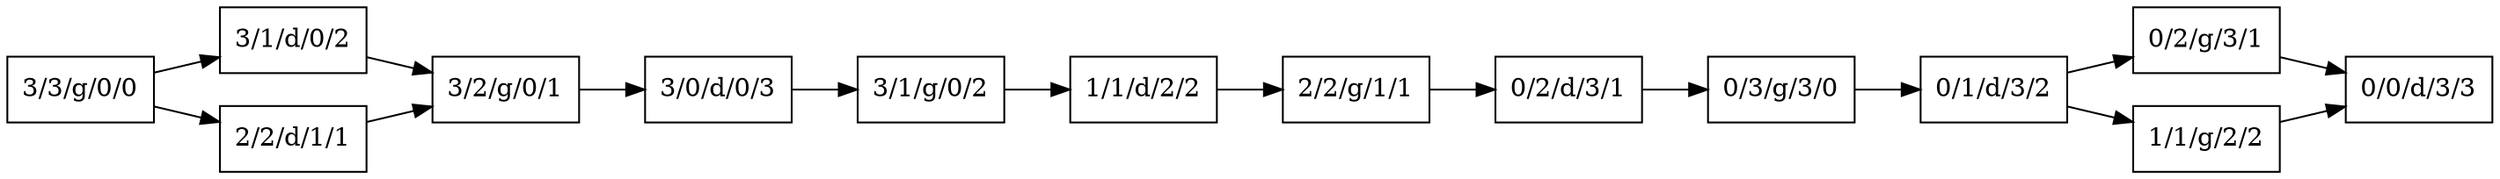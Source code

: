 digraph G
{
rankdir = "LR";

node [shape = "box"];

"3/3/g/0/0"
"3/1/d/0/2"
"3/2/g/0/1"
"3/0/d/0/3"
"3/1/g/0/2"
"1/1/d/2/2"
"2/2/g/1/1"
"0/2/d/3/1"
"0/3/g/3/0"
"0/1/d/3/2"
"0/2/g/3/1"
"0/0/d/3/3"

"1/1/g/2/2"
"2/2/d/1/1"

"3/3/g/0/0" -> "3/1/d/0/2"
"3/1/d/0/2" -> "3/2/g/0/1"
"3/2/g/0/1" -> "3/0/d/0/3"
"3/0/d/0/3" -> "3/1/g/0/2"
"3/1/g/0/2" -> "1/1/d/2/2"
"1/1/d/2/2" -> "2/2/g/1/1"
"2/2/g/1/1" -> "0/2/d/3/1"
"0/2/d/3/1" -> "0/3/g/3/0"
"0/3/g/3/0" -> "0/1/d/3/2"
"0/1/d/3/2" -> "0/2/g/3/1"
"0/2/g/3/1" -> "0/0/d/3/3"

"0/1/d/3/2" -> "1/1/g/2/2"
"1/1/g/2/2" -> "0/0/d/3/3"
"3/3/g/0/0" -> "2/2/d/1/1"
"2/2/d/1/1" -> "3/2/g/0/1"
}
